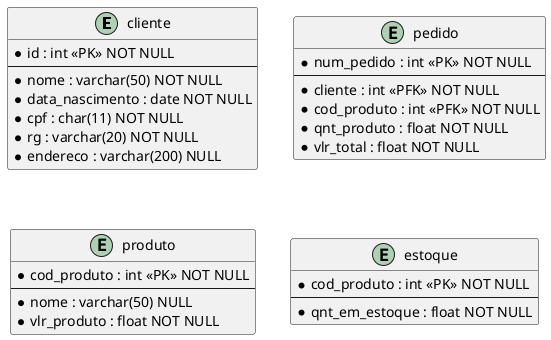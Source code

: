 @startuml marcio_system
entity cliente {
    *id : int <<PK>> NOT NULL
    ---
    *nome : varchar(50) NOT NULL
    *data_nascimento : date NOT NULL
    *cpf : char(11) NOT NULL
    *rg : varchar(20) NOT NULL
    *endereco : varchar(200) NULL
}
entity pedido {
    *num_pedido : int <<PK>> NOT NULL
    ---
    *cliente : int <<PFK>> NOT NULL
    *cod_produto : int <<PFK>> NOT NULL
    *qnt_produto : float NOT NULL
    *vlr_total : float NOT NULL
}
entity produto {
    *cod_produto : int <<PK>> NOT NULL
    ---
    *nome : varchar(50) NULL
    *vlr_produto : float NOT NULL
}
entity estoque {
    *cod_produto : int <<PK>> NOT NULL
    ---
    *qnt_em_estoque : float NOT NULL
}
@enduml